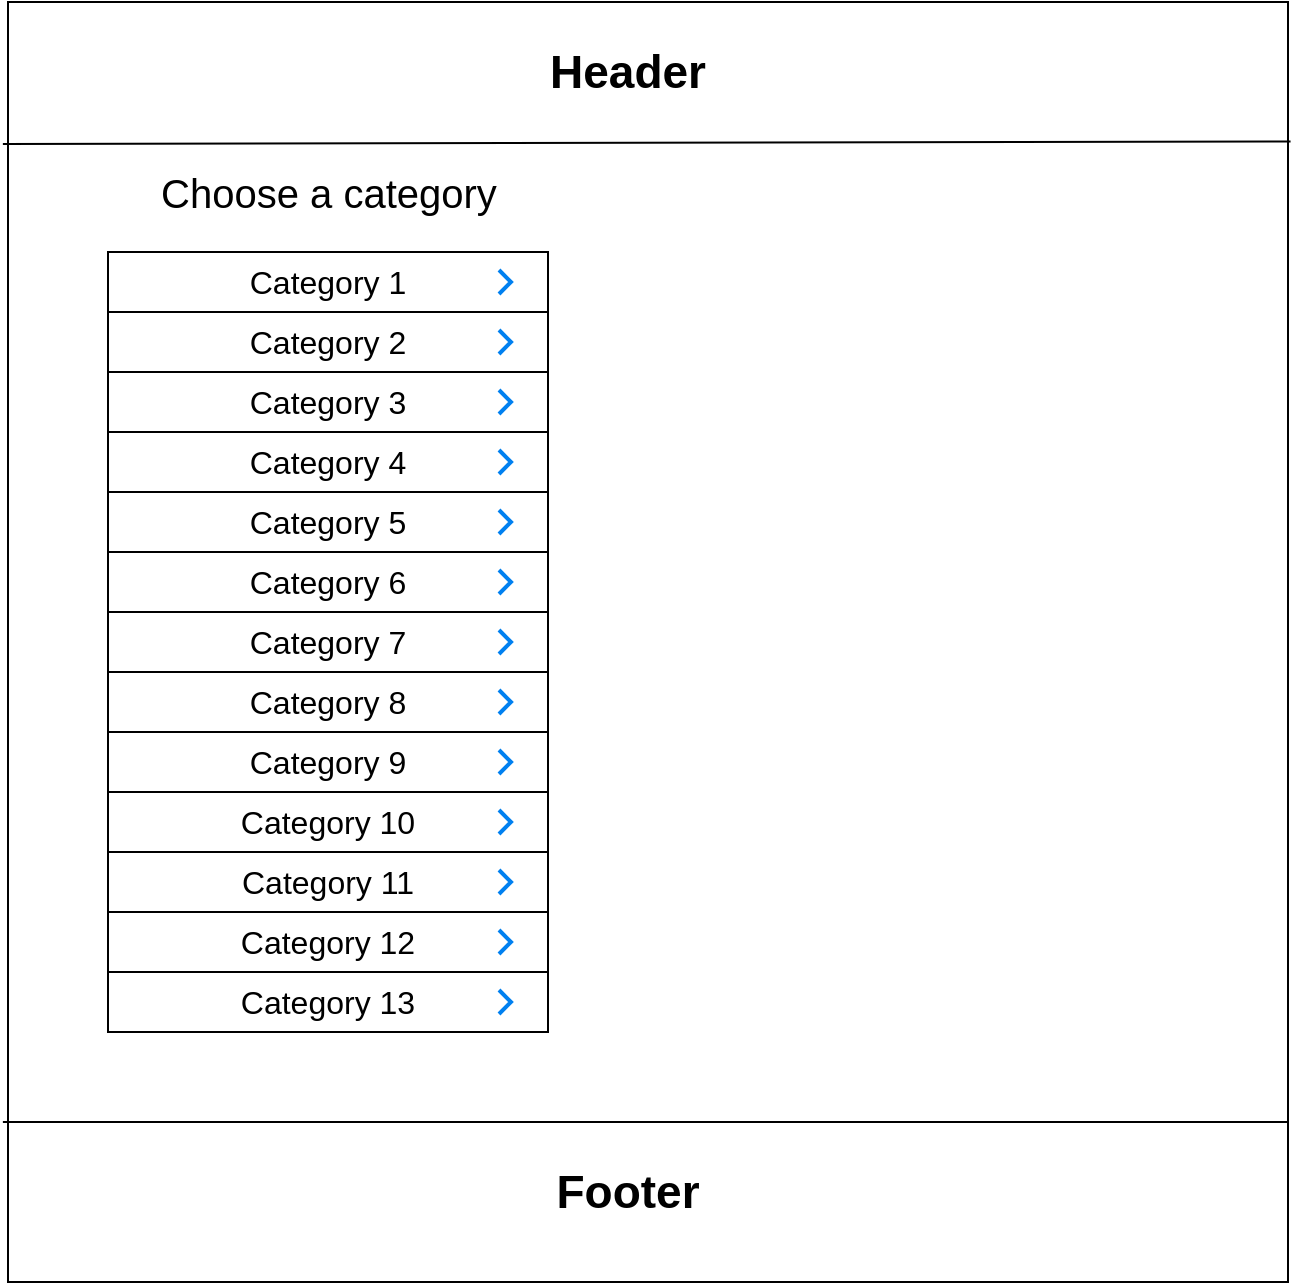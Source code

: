 <mxfile version="12.0.3" type="device" pages="1"><diagram id="mk0ENuQ8T4q6GVjACe6n" name="Page-1"><mxGraphModel dx="1320" dy="765" grid="1" gridSize="10" guides="1" tooltips="1" connect="1" arrows="1" fold="1" page="1" pageScale="1" pageWidth="827" pageHeight="1169" math="0" shadow="0"><root><mxCell id="0"/><mxCell id="1" parent="0"/><mxCell id="BnGd07nQMCnhI2M6hsAG-1" value="" style="whiteSpace=wrap;html=1;aspect=fixed;" parent="1" vertex="1"><mxGeometry x="80" y="35" width="640" height="640" as="geometry"/></mxCell><mxCell id="BnGd07nQMCnhI2M6hsAG-4" value="&lt;b&gt;&lt;font style=&quot;font-size: 23px&quot;&gt;Header&lt;/font&gt;&lt;/b&gt;" style="text;html=1;strokeColor=none;fillColor=none;align=center;verticalAlign=middle;whiteSpace=wrap;rounded=0;" parent="1" vertex="1"><mxGeometry x="285" y="50" width="210" height="40" as="geometry"/></mxCell><mxCell id="BnGd07nQMCnhI2M6hsAG-6" value="" style="endArrow=none;html=1;endSize=0;startSize=0;exitX=-0.004;exitY=0.111;exitDx=0;exitDy=0;exitPerimeter=0;entryX=1.002;entryY=0.109;entryDx=0;entryDy=0;entryPerimeter=0;" parent="1" source="BnGd07nQMCnhI2M6hsAG-1" target="BnGd07nQMCnhI2M6hsAG-1" edge="1"><mxGeometry width="50" height="50" relative="1" as="geometry"><mxPoint x="360" y="340" as="sourcePoint"/><mxPoint x="410" y="290" as="targetPoint"/></mxGeometry></mxCell><mxCell id="BnGd07nQMCnhI2M6hsAG-9" value="" style="rounded=0;whiteSpace=wrap;html=1;" parent="1" vertex="1"><mxGeometry x="130" y="160" width="220" height="390" as="geometry"/></mxCell><mxCell id="BnGd07nQMCnhI2M6hsAG-15" value="&lt;font style=&quot;font-size: 16px&quot;&gt;Category 1&lt;/font&gt;" style="rounded=0;whiteSpace=wrap;html=1;" parent="1" vertex="1"><mxGeometry x="130" y="160" width="220" height="30" as="geometry"/></mxCell><mxCell id="BnGd07nQMCnhI2M6hsAG-16" value="&lt;span style=&quot;font-size: 16px ; white-space: normal&quot;&gt;Category 2&lt;/span&gt;" style="rounded=0;whiteSpace=wrap;html=1;" parent="1" vertex="1"><mxGeometry x="130" y="190" width="220" height="30" as="geometry"/></mxCell><mxCell id="BnGd07nQMCnhI2M6hsAG-17" value="&lt;span style=&quot;font-size: 16px ; white-space: normal&quot;&gt;Category 3&lt;/span&gt;" style="rounded=0;whiteSpace=wrap;html=1;" parent="1" vertex="1"><mxGeometry x="130" y="220" width="220" height="30" as="geometry"/></mxCell><mxCell id="BnGd07nQMCnhI2M6hsAG-18" value="&lt;span style=&quot;font-size: 16px ; white-space: normal&quot;&gt;Category 4&lt;/span&gt;" style="rounded=0;whiteSpace=wrap;html=1;" parent="1" vertex="1"><mxGeometry x="130" y="250" width="220" height="30" as="geometry"/></mxCell><mxCell id="BnGd07nQMCnhI2M6hsAG-19" value="&lt;span style=&quot;font-size: 16px ; white-space: normal&quot;&gt;Category 5&lt;/span&gt;" style="rounded=0;whiteSpace=wrap;html=1;" parent="1" vertex="1"><mxGeometry x="130" y="280" width="220" height="30" as="geometry"/></mxCell><mxCell id="BnGd07nQMCnhI2M6hsAG-20" value="&lt;span style=&quot;font-size: 16px ; white-space: normal&quot;&gt;Category 6&lt;/span&gt;" style="rounded=0;whiteSpace=wrap;html=1;" parent="1" vertex="1"><mxGeometry x="130" y="310" width="220" height="30" as="geometry"/></mxCell><mxCell id="BnGd07nQMCnhI2M6hsAG-22" value="&lt;span style=&quot;font-size: 16px ; white-space: normal&quot;&gt;Category 8&lt;/span&gt;" style="rounded=0;whiteSpace=wrap;html=1;" parent="1" vertex="1"><mxGeometry x="130" y="370" width="220" height="30" as="geometry"/></mxCell><mxCell id="BnGd07nQMCnhI2M6hsAG-23" value="&lt;span style=&quot;font-size: 16px ; white-space: normal&quot;&gt;Category 7&lt;/span&gt;" style="rounded=0;whiteSpace=wrap;html=1;" parent="1" vertex="1"><mxGeometry x="130" y="340" width="220" height="30" as="geometry"/></mxCell><mxCell id="BnGd07nQMCnhI2M6hsAG-24" value="&lt;span style=&quot;font-size: 16px ; white-space: normal&quot;&gt;Category 10&lt;/span&gt;" style="rounded=0;whiteSpace=wrap;html=1;" parent="1" vertex="1"><mxGeometry x="130" y="430" width="220" height="30" as="geometry"/></mxCell><mxCell id="BnGd07nQMCnhI2M6hsAG-25" value="&lt;span style=&quot;font-size: 16px ; white-space: normal&quot;&gt;Category 11&lt;/span&gt;" style="rounded=0;whiteSpace=wrap;html=1;" parent="1" vertex="1"><mxGeometry x="130" y="460" width="220" height="30" as="geometry"/></mxCell><mxCell id="BnGd07nQMCnhI2M6hsAG-27" value="&lt;span style=&quot;font-size: 16px ; white-space: normal&quot;&gt;Category 9&lt;/span&gt;" style="rounded=0;whiteSpace=wrap;html=1;" parent="1" vertex="1"><mxGeometry x="130" y="400" width="220" height="30" as="geometry"/></mxCell><mxCell id="BnGd07nQMCnhI2M6hsAG-28" value="&lt;span style=&quot;font-size: 16px ; white-space: normal&quot;&gt;Category 12&lt;/span&gt;" style="rounded=0;whiteSpace=wrap;html=1;" parent="1" vertex="1"><mxGeometry x="130" y="490" width="220" height="30" as="geometry"/></mxCell><mxCell id="BnGd07nQMCnhI2M6hsAG-30" value="&lt;font style=&quot;font-size: 20px&quot;&gt;Choose a category&lt;/font&gt;" style="text;html=1;strokeColor=none;fillColor=none;align=center;verticalAlign=middle;whiteSpace=wrap;rounded=0;" parent="1" vertex="1"><mxGeometry x="151.5" y="117.5" width="177" height="25" as="geometry"/></mxCell><mxCell id="BnGd07nQMCnhI2M6hsAG-32" value="&lt;span style=&quot;font-size: 16px ; white-space: normal&quot;&gt;Category 13&lt;/span&gt;" style="rounded=0;whiteSpace=wrap;html=1;" parent="1" vertex="1"><mxGeometry x="130" y="520" width="220" height="30" as="geometry"/></mxCell><mxCell id="BnGd07nQMCnhI2M6hsAG-33" value="" style="html=1;verticalLabelPosition=bottom;labelBackgroundColor=#ffffff;verticalAlign=top;shadow=0;dashed=0;strokeWidth=2;shape=mxgraph.ios7.misc.right;strokeColor=#0080f0;" parent="1" vertex="1"><mxGeometry x="325.5" y="169" width="6" height="12" as="geometry"/></mxCell><mxCell id="BnGd07nQMCnhI2M6hsAG-34" value="" style="html=1;verticalLabelPosition=bottom;labelBackgroundColor=#ffffff;verticalAlign=top;shadow=0;dashed=0;strokeWidth=2;shape=mxgraph.ios7.misc.right;strokeColor=#0080f0;" parent="1" vertex="1"><mxGeometry x="325.5" y="199" width="6" height="12" as="geometry"/></mxCell><mxCell id="BnGd07nQMCnhI2M6hsAG-35" value="" style="html=1;verticalLabelPosition=bottom;labelBackgroundColor=#ffffff;verticalAlign=top;shadow=0;dashed=0;strokeWidth=2;shape=mxgraph.ios7.misc.right;strokeColor=#0080f0;" parent="1" vertex="1"><mxGeometry x="325.5" y="229" width="6" height="12" as="geometry"/></mxCell><mxCell id="BnGd07nQMCnhI2M6hsAG-36" value="" style="html=1;verticalLabelPosition=bottom;labelBackgroundColor=#ffffff;verticalAlign=top;shadow=0;dashed=0;strokeWidth=2;shape=mxgraph.ios7.misc.right;strokeColor=#0080f0;" parent="1" vertex="1"><mxGeometry x="325.5" y="259" width="6" height="12" as="geometry"/></mxCell><mxCell id="BnGd07nQMCnhI2M6hsAG-37" value="" style="html=1;verticalLabelPosition=bottom;labelBackgroundColor=#ffffff;verticalAlign=top;shadow=0;dashed=0;strokeWidth=2;shape=mxgraph.ios7.misc.right;strokeColor=#0080f0;" parent="1" vertex="1"><mxGeometry x="325.5" y="289" width="6" height="12" as="geometry"/></mxCell><mxCell id="BnGd07nQMCnhI2M6hsAG-39" value="" style="html=1;verticalLabelPosition=bottom;labelBackgroundColor=#ffffff;verticalAlign=top;shadow=0;dashed=0;strokeWidth=2;shape=mxgraph.ios7.misc.right;strokeColor=#0080f0;" parent="1" vertex="1"><mxGeometry x="325.5" y="319" width="6" height="12" as="geometry"/></mxCell><mxCell id="BnGd07nQMCnhI2M6hsAG-40" value="" style="html=1;verticalLabelPosition=bottom;labelBackgroundColor=#ffffff;verticalAlign=top;shadow=0;dashed=0;strokeWidth=2;shape=mxgraph.ios7.misc.right;strokeColor=#0080f0;" parent="1" vertex="1"><mxGeometry x="325.5" y="349" width="6" height="12" as="geometry"/></mxCell><mxCell id="BnGd07nQMCnhI2M6hsAG-41" value="" style="html=1;verticalLabelPosition=bottom;labelBackgroundColor=#ffffff;verticalAlign=top;shadow=0;dashed=0;strokeWidth=2;shape=mxgraph.ios7.misc.right;strokeColor=#0080f0;" parent="1" vertex="1"><mxGeometry x="325.5" y="379" width="6" height="12" as="geometry"/></mxCell><mxCell id="BnGd07nQMCnhI2M6hsAG-42" value="" style="html=1;verticalLabelPosition=bottom;labelBackgroundColor=#ffffff;verticalAlign=top;shadow=0;dashed=0;strokeWidth=2;shape=mxgraph.ios7.misc.right;strokeColor=#0080f0;" parent="1" vertex="1"><mxGeometry x="325.5" y="409" width="6" height="12" as="geometry"/></mxCell><mxCell id="BnGd07nQMCnhI2M6hsAG-43" value="" style="html=1;verticalLabelPosition=bottom;labelBackgroundColor=#ffffff;verticalAlign=top;shadow=0;dashed=0;strokeWidth=2;shape=mxgraph.ios7.misc.right;strokeColor=#0080f0;" parent="1" vertex="1"><mxGeometry x="325.5" y="439" width="6" height="12" as="geometry"/></mxCell><mxCell id="BnGd07nQMCnhI2M6hsAG-44" value="" style="html=1;verticalLabelPosition=bottom;labelBackgroundColor=#ffffff;verticalAlign=top;shadow=0;dashed=0;strokeWidth=2;shape=mxgraph.ios7.misc.right;strokeColor=#0080f0;" parent="1" vertex="1"><mxGeometry x="325.5" y="469" width="6" height="12" as="geometry"/></mxCell><mxCell id="BnGd07nQMCnhI2M6hsAG-45" value="" style="html=1;verticalLabelPosition=bottom;labelBackgroundColor=#ffffff;verticalAlign=top;shadow=0;dashed=0;strokeWidth=2;shape=mxgraph.ios7.misc.right;strokeColor=#0080f0;" parent="1" vertex="1"><mxGeometry x="325.5" y="499" width="6" height="12" as="geometry"/></mxCell><mxCell id="BnGd07nQMCnhI2M6hsAG-47" value="" style="html=1;verticalLabelPosition=bottom;labelBackgroundColor=#ffffff;verticalAlign=top;shadow=0;dashed=0;strokeWidth=2;shape=mxgraph.ios7.misc.right;strokeColor=#0080f0;" parent="1" vertex="1"><mxGeometry x="325.5" y="529" width="6" height="12" as="geometry"/></mxCell><mxCell id="BnGd07nQMCnhI2M6hsAG-49" value="" style="endArrow=none;html=1;exitX=-0.004;exitY=0.875;exitDx=0;exitDy=0;exitPerimeter=0;entryX=1;entryY=0.875;entryDx=0;entryDy=0;entryPerimeter=0;" parent="1" source="BnGd07nQMCnhI2M6hsAG-1" target="BnGd07nQMCnhI2M6hsAG-1" edge="1"><mxGeometry width="50" height="50" relative="1" as="geometry"><mxPoint x="363.5" y="634.5" as="sourcePoint"/><mxPoint x="413.5" y="584.5" as="targetPoint"/></mxGeometry></mxCell><mxCell id="BnGd07nQMCnhI2M6hsAG-50" value="&lt;b&gt;&lt;font style=&quot;font-size: 23px&quot;&gt;Footer&lt;/font&gt;&lt;/b&gt;" style="text;html=1;strokeColor=none;fillColor=none;align=center;verticalAlign=middle;whiteSpace=wrap;rounded=0;" parent="1" vertex="1"><mxGeometry x="315" y="620" width="150" height="20" as="geometry"/></mxCell></root></mxGraphModel></diagram></mxfile>